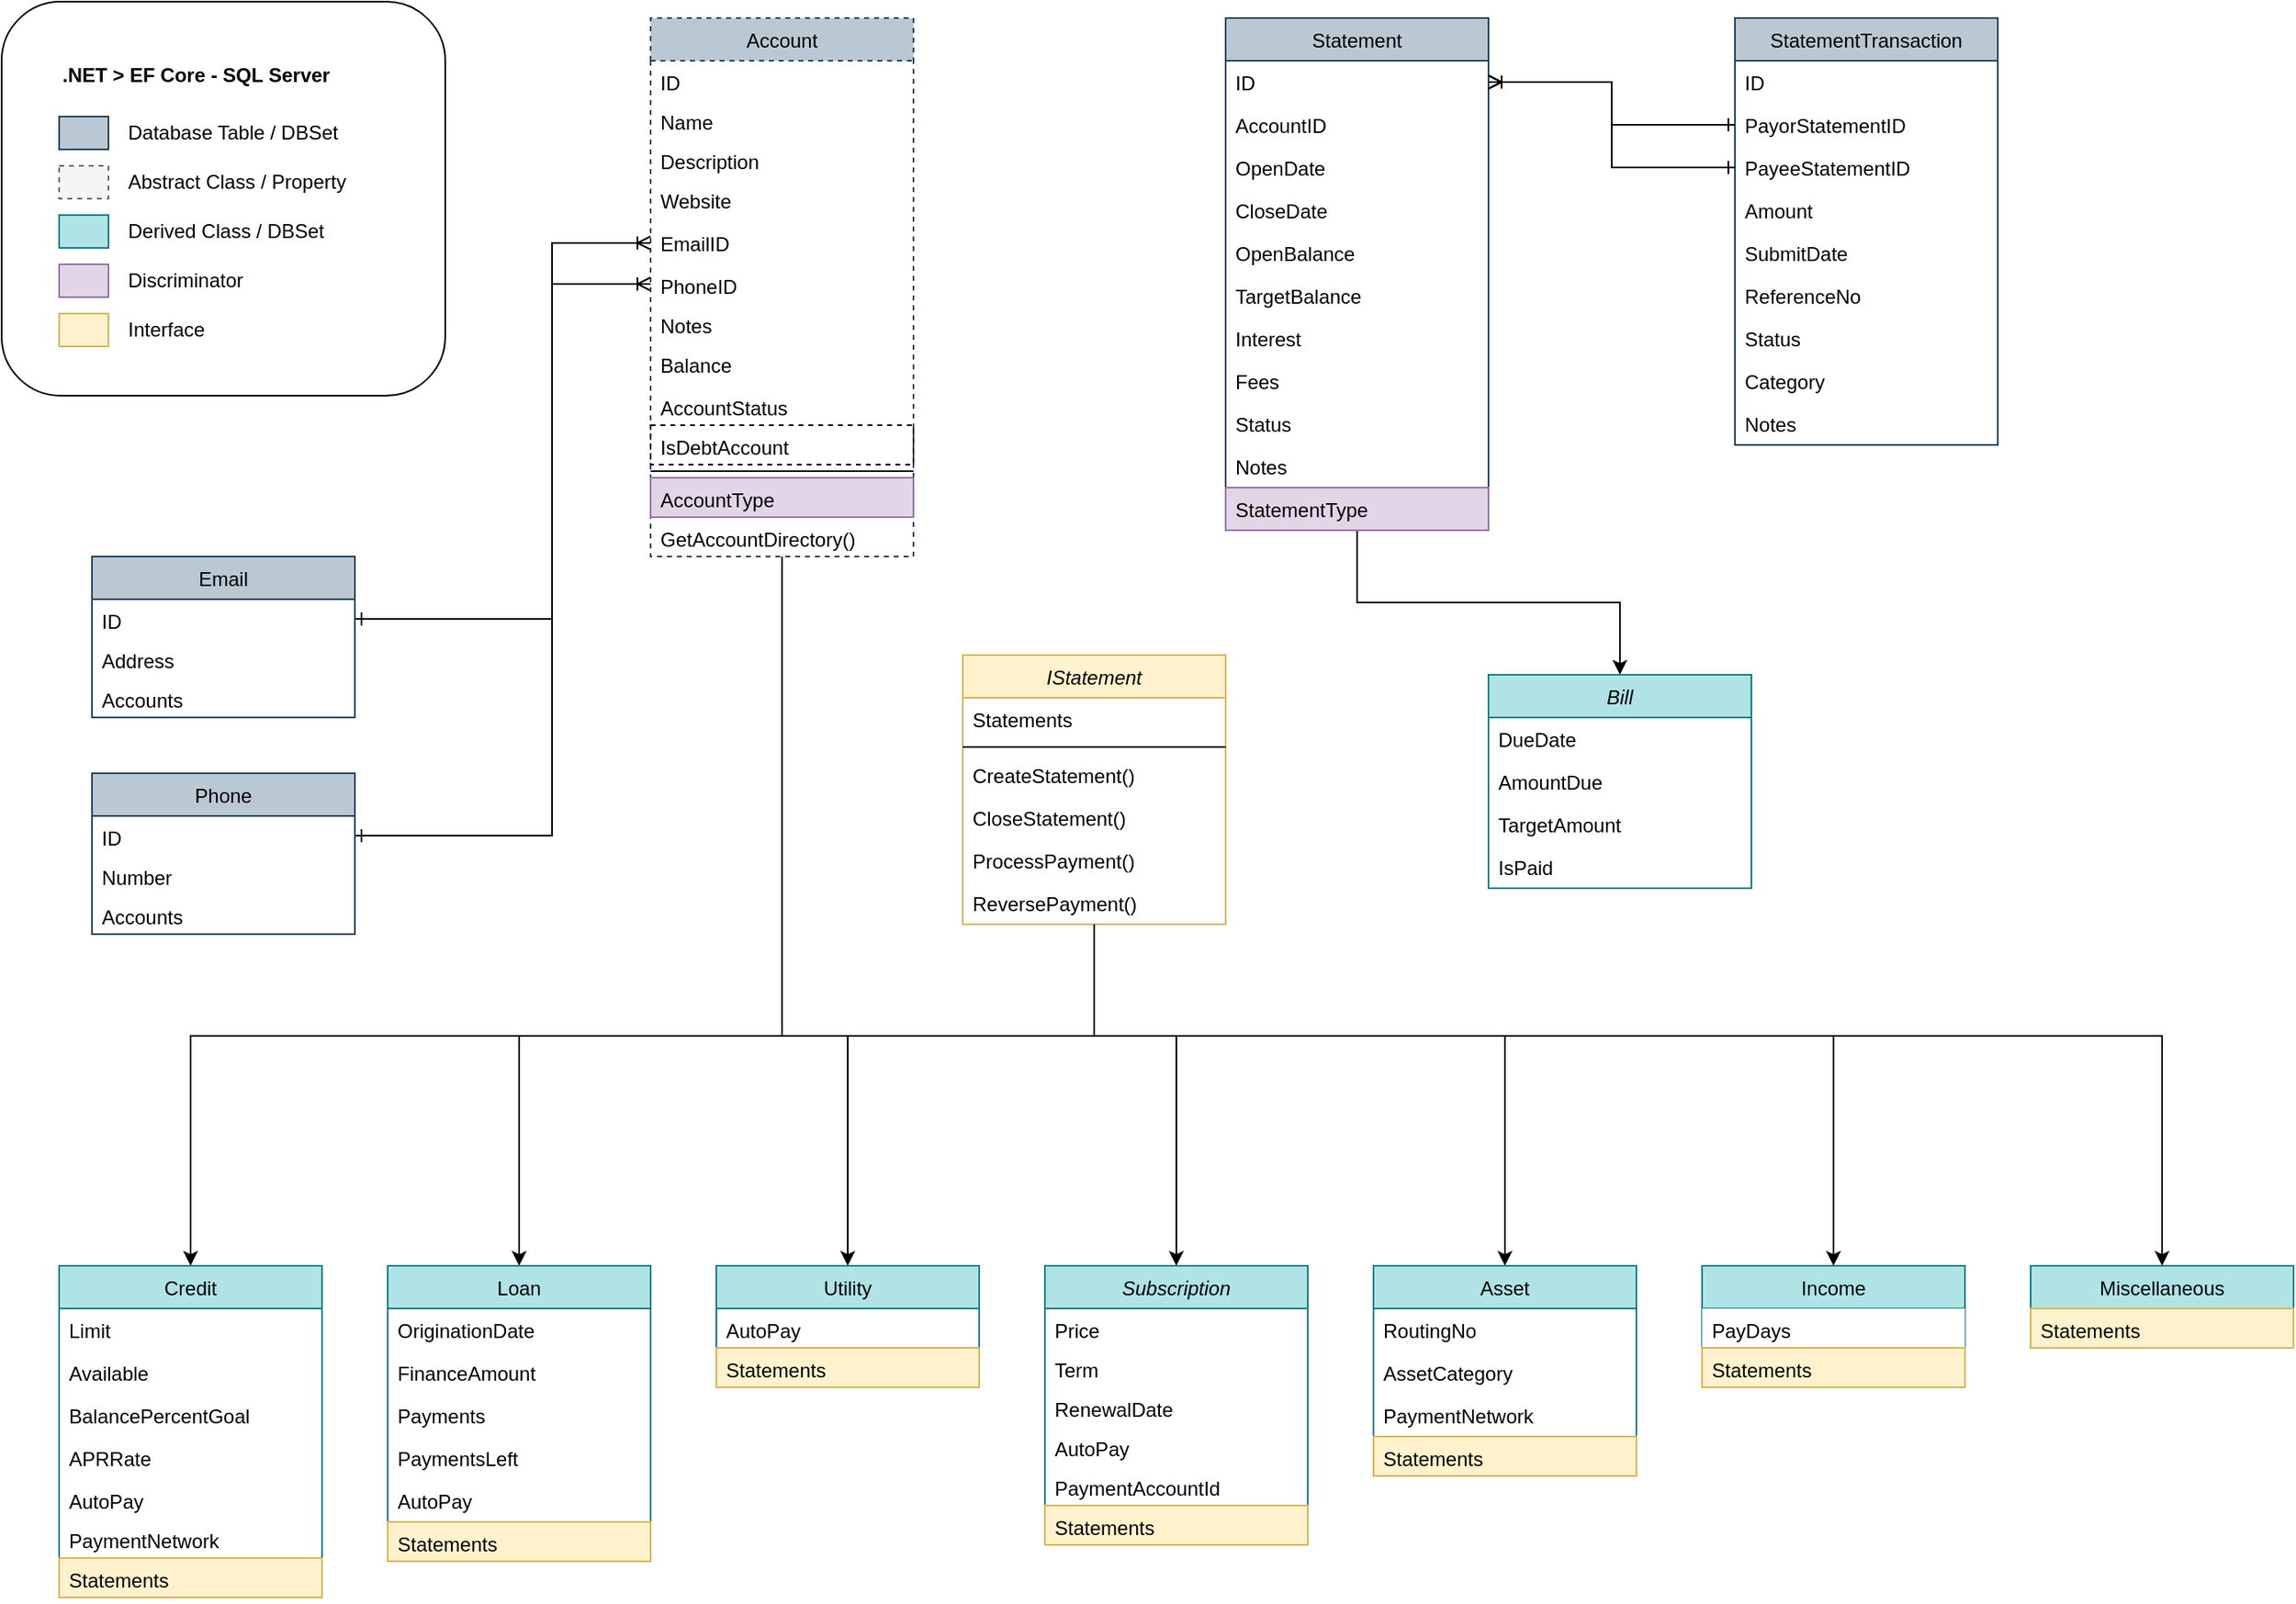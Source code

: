 <mxfile version="24.7.8">
  <diagram id="C5RBs43oDa-KdzZeNtuy" name="Page-1">
    <mxGraphModel dx="3134" dy="3036" grid="1" gridSize="10" guides="1" tooltips="1" connect="1" arrows="1" fold="1" page="1" pageScale="1" pageWidth="1700" pageHeight="1100" math="0" shadow="0">
      <root>
        <mxCell id="WIyWlLk6GJQsqaUBKTNV-0" />
        <mxCell id="WIyWlLk6GJQsqaUBKTNV-1" parent="WIyWlLk6GJQsqaUBKTNV-0" />
        <mxCell id="zkfFHV4jXpPFQw0GAbJ--0" value="Subscription" style="swimlane;fontStyle=2;align=center;verticalAlign=top;childLayout=stackLayout;horizontal=1;startSize=26;horizontalStack=0;resizeParent=1;resizeLast=0;collapsible=1;marginBottom=0;rounded=0;shadow=0;strokeWidth=1;fillColor=#b0e3e6;strokeColor=#0e8088;swimlaneFillColor=default;" parent="WIyWlLk6GJQsqaUBKTNV-1" vertex="1">
          <mxGeometry x="-960" y="-1360" width="160" height="170" as="geometry">
            <mxRectangle x="230" y="140" width="160" height="26" as="alternateBounds" />
          </mxGeometry>
        </mxCell>
        <mxCell id="_o4-oaHqPEH7FaCkr4m0-17" value="Price" style="text;align=left;verticalAlign=top;spacingLeft=4;spacingRight=4;overflow=hidden;rotatable=0;points=[[0,0.5],[1,0.5]];portConstraint=eastwest;rounded=0;shadow=0;html=0;" parent="zkfFHV4jXpPFQw0GAbJ--0" vertex="1">
          <mxGeometry y="26" width="160" height="24" as="geometry" />
        </mxCell>
        <mxCell id="x95yrB3Szmj78A5uCK90-4" value="Term" style="text;align=left;verticalAlign=top;spacingLeft=4;spacingRight=4;overflow=hidden;rotatable=0;points=[[0,0.5],[1,0.5]];portConstraint=eastwest;rounded=0;shadow=0;html=0;" parent="zkfFHV4jXpPFQw0GAbJ--0" vertex="1">
          <mxGeometry y="50" width="160" height="24" as="geometry" />
        </mxCell>
        <mxCell id="x95yrB3Szmj78A5uCK90-5" value="RenewalDate" style="text;align=left;verticalAlign=top;spacingLeft=4;spacingRight=4;overflow=hidden;rotatable=0;points=[[0,0.5],[1,0.5]];portConstraint=eastwest;rounded=0;shadow=0;html=0;" parent="zkfFHV4jXpPFQw0GAbJ--0" vertex="1">
          <mxGeometry y="74" width="160" height="24" as="geometry" />
        </mxCell>
        <mxCell id="wBWNlIpmF4HZ8Tad20qx-3" value="AutoPay" style="text;align=left;verticalAlign=top;spacingLeft=4;spacingRight=4;overflow=hidden;rotatable=0;points=[[0,0.5],[1,0.5]];portConstraint=eastwest;rounded=0;shadow=0;html=0;" vertex="1" parent="zkfFHV4jXpPFQw0GAbJ--0">
          <mxGeometry y="98" width="160" height="24" as="geometry" />
        </mxCell>
        <mxCell id="_o4-oaHqPEH7FaCkr4m0-56" value="PaymentAccountId" style="text;align=left;verticalAlign=top;spacingLeft=4;spacingRight=4;overflow=hidden;rotatable=0;points=[[0,0.5],[1,0.5]];portConstraint=eastwest;rounded=0;shadow=0;html=0;" parent="zkfFHV4jXpPFQw0GAbJ--0" vertex="1">
          <mxGeometry y="122" width="160" height="24" as="geometry" />
        </mxCell>
        <mxCell id="ar2JnIKMzX02_-HFeaoh-6" value="Statements" style="text;align=left;verticalAlign=top;spacingLeft=4;spacingRight=4;overflow=hidden;rotatable=0;points=[[0,0.5],[1,0.5]];portConstraint=eastwest;rounded=0;shadow=0;html=0;fillColor=#fff2cc;strokeColor=#d6b656;" parent="zkfFHV4jXpPFQw0GAbJ--0" vertex="1">
          <mxGeometry y="146" width="160" height="24" as="geometry" />
        </mxCell>
        <mxCell id="zkfFHV4jXpPFQw0GAbJ--6" value="Credit" style="swimlane;fontStyle=0;align=center;verticalAlign=top;childLayout=stackLayout;horizontal=1;startSize=26;horizontalStack=0;resizeParent=1;resizeLast=0;collapsible=1;marginBottom=0;rounded=0;shadow=0;strokeWidth=1;swimlaneFillColor=default;fillColor=#b0e3e6;strokeColor=#0e8088;" parent="WIyWlLk6GJQsqaUBKTNV-1" vertex="1">
          <mxGeometry x="-1560" y="-1360" width="160" height="202" as="geometry">
            <mxRectangle x="130" y="380" width="160" height="26" as="alternateBounds" />
          </mxGeometry>
        </mxCell>
        <mxCell id="zkfFHV4jXpPFQw0GAbJ--7" value="Limit" style="text;align=left;verticalAlign=top;spacingLeft=4;spacingRight=4;overflow=hidden;rotatable=0;points=[[0,0.5],[1,0.5]];portConstraint=eastwest;" parent="zkfFHV4jXpPFQw0GAbJ--6" vertex="1">
          <mxGeometry y="26" width="160" height="26" as="geometry" />
        </mxCell>
        <mxCell id="_o4-oaHqPEH7FaCkr4m0-52" value="Available" style="text;align=left;verticalAlign=top;spacingLeft=4;spacingRight=4;overflow=hidden;rotatable=0;points=[[0,0.5],[1,0.5]];portConstraint=eastwest;rounded=0;shadow=0;html=0;fillColor=none;strokeColor=none;" parent="zkfFHV4jXpPFQw0GAbJ--6" vertex="1">
          <mxGeometry y="52" width="160" height="26" as="geometry" />
        </mxCell>
        <mxCell id="zkfFHV4jXpPFQw0GAbJ--10" value="BalancePercentGoal&#xa;" style="text;align=left;verticalAlign=top;spacingLeft=4;spacingRight=4;overflow=hidden;rotatable=0;points=[[0,0.5],[1,0.5]];portConstraint=eastwest;fontStyle=0" parent="zkfFHV4jXpPFQw0GAbJ--6" vertex="1">
          <mxGeometry y="78" width="160" height="26" as="geometry" />
        </mxCell>
        <mxCell id="zkfFHV4jXpPFQw0GAbJ--8" value="APRRate" style="text;align=left;verticalAlign=top;spacingLeft=4;spacingRight=4;overflow=hidden;rotatable=0;points=[[0,0.5],[1,0.5]];portConstraint=eastwest;rounded=0;shadow=0;html=0;" parent="zkfFHV4jXpPFQw0GAbJ--6" vertex="1">
          <mxGeometry y="104" width="160" height="26" as="geometry" />
        </mxCell>
        <mxCell id="wBWNlIpmF4HZ8Tad20qx-0" value="AutoPay" style="text;align=left;verticalAlign=top;spacingLeft=4;spacingRight=4;overflow=hidden;rotatable=0;points=[[0,0.5],[1,0.5]];portConstraint=eastwest;rounded=0;shadow=0;html=0;" vertex="1" parent="zkfFHV4jXpPFQw0GAbJ--6">
          <mxGeometry y="130" width="160" height="24" as="geometry" />
        </mxCell>
        <mxCell id="cqpSr_XRYGCI9HJxbMWL-13" value="PaymentNetwork" style="text;align=left;verticalAlign=top;spacingLeft=4;spacingRight=4;overflow=hidden;rotatable=0;points=[[0,0.5],[1,0.5]];portConstraint=eastwest;rounded=0;shadow=0;html=0;" parent="zkfFHV4jXpPFQw0GAbJ--6" vertex="1">
          <mxGeometry y="154" width="160" height="24" as="geometry" />
        </mxCell>
        <mxCell id="ar2JnIKMzX02_-HFeaoh-0" value="Statements" style="text;align=left;verticalAlign=top;spacingLeft=4;spacingRight=4;overflow=hidden;rotatable=0;points=[[0,0.5],[1,0.5]];portConstraint=eastwest;rounded=0;shadow=0;html=0;fillColor=#fff2cc;strokeColor=#d6b656;" parent="zkfFHV4jXpPFQw0GAbJ--6" vertex="1">
          <mxGeometry y="178" width="160" height="24" as="geometry" />
        </mxCell>
        <mxCell id="x95yrB3Szmj78A5uCK90-19" style="edgeStyle=orthogonalEdgeStyle;rounded=0;orthogonalLoop=1;jettySize=auto;html=1;" parent="WIyWlLk6GJQsqaUBKTNV-1" source="zkfFHV4jXpPFQw0GAbJ--17" target="x95yrB3Szmj78A5uCK90-6" edge="1">
          <mxGeometry relative="1" as="geometry" />
        </mxCell>
        <mxCell id="zkfFHV4jXpPFQw0GAbJ--17" value="Statement" style="swimlane;fontStyle=0;align=center;verticalAlign=top;childLayout=stackLayout;horizontal=1;startSize=26;horizontalStack=0;resizeParent=1;resizeLast=0;collapsible=1;marginBottom=0;rounded=0;shadow=0;strokeWidth=1;swimlaneFillColor=default;fillColor=#bac8d3;strokeColor=#23445d;" parent="WIyWlLk6GJQsqaUBKTNV-1" vertex="1">
          <mxGeometry x="-850" y="-2120" width="160" height="312" as="geometry">
            <mxRectangle x="550" y="140" width="160" height="26" as="alternateBounds" />
          </mxGeometry>
        </mxCell>
        <mxCell id="zkfFHV4jXpPFQw0GAbJ--18" value="ID" style="text;align=left;verticalAlign=top;spacingLeft=4;spacingRight=4;overflow=hidden;rotatable=0;points=[[0,0.5],[1,0.5]];portConstraint=eastwest;" parent="zkfFHV4jXpPFQw0GAbJ--17" vertex="1">
          <mxGeometry y="26" width="160" height="26" as="geometry" />
        </mxCell>
        <mxCell id="zkfFHV4jXpPFQw0GAbJ--19" value="AccountID" style="text;align=left;verticalAlign=top;spacingLeft=4;spacingRight=4;overflow=hidden;rotatable=0;points=[[0,0.5],[1,0.5]];portConstraint=eastwest;rounded=0;shadow=0;html=0;" parent="zkfFHV4jXpPFQw0GAbJ--17" vertex="1">
          <mxGeometry y="52" width="160" height="26" as="geometry" />
        </mxCell>
        <mxCell id="zkfFHV4jXpPFQw0GAbJ--20" value="OpenDate" style="text;align=left;verticalAlign=top;spacingLeft=4;spacingRight=4;overflow=hidden;rotatable=0;points=[[0,0.5],[1,0.5]];portConstraint=eastwest;rounded=0;shadow=0;html=0;" parent="zkfFHV4jXpPFQw0GAbJ--17" vertex="1">
          <mxGeometry y="78" width="160" height="26" as="geometry" />
        </mxCell>
        <mxCell id="zkfFHV4jXpPFQw0GAbJ--21" value="CloseDate" style="text;align=left;verticalAlign=top;spacingLeft=4;spacingRight=4;overflow=hidden;rotatable=0;points=[[0,0.5],[1,0.5]];portConstraint=eastwest;rounded=0;shadow=0;html=0;" parent="zkfFHV4jXpPFQw0GAbJ--17" vertex="1">
          <mxGeometry y="104" width="160" height="26" as="geometry" />
        </mxCell>
        <mxCell id="cqpSr_XRYGCI9HJxbMWL-11" value="OpenBalance" style="text;align=left;verticalAlign=top;spacingLeft=4;spacingRight=4;overflow=hidden;rotatable=0;points=[[0,0.5],[1,0.5]];portConstraint=eastwest;rounded=0;shadow=0;html=0;" parent="zkfFHV4jXpPFQw0GAbJ--17" vertex="1">
          <mxGeometry y="130" width="160" height="26" as="geometry" />
        </mxCell>
        <mxCell id="cqpSr_XRYGCI9HJxbMWL-12" value="TargetBalance" style="text;align=left;verticalAlign=top;spacingLeft=4;spacingRight=4;overflow=hidden;rotatable=0;points=[[0,0.5],[1,0.5]];portConstraint=eastwest;rounded=0;shadow=0;html=0;" parent="zkfFHV4jXpPFQw0GAbJ--17" vertex="1">
          <mxGeometry y="156" width="160" height="26" as="geometry" />
        </mxCell>
        <mxCell id="zkfFHV4jXpPFQw0GAbJ--22" value="Interest" style="text;align=left;verticalAlign=top;spacingLeft=4;spacingRight=4;overflow=hidden;rotatable=0;points=[[0,0.5],[1,0.5]];portConstraint=eastwest;rounded=0;shadow=0;html=0;" parent="zkfFHV4jXpPFQw0GAbJ--17" vertex="1">
          <mxGeometry y="182" width="160" height="26" as="geometry" />
        </mxCell>
        <mxCell id="_o4-oaHqPEH7FaCkr4m0-7" value="Fees" style="text;align=left;verticalAlign=top;spacingLeft=4;spacingRight=4;overflow=hidden;rotatable=0;points=[[0,0.5],[1,0.5]];portConstraint=eastwest;rounded=0;shadow=0;html=0;" parent="zkfFHV4jXpPFQw0GAbJ--17" vertex="1">
          <mxGeometry y="208" width="160" height="26" as="geometry" />
        </mxCell>
        <mxCell id="_o4-oaHqPEH7FaCkr4m0-58" value="Status" style="text;align=left;verticalAlign=top;spacingLeft=4;spacingRight=4;overflow=hidden;rotatable=0;points=[[0,0.5],[1,0.5]];portConstraint=eastwest;rounded=0;shadow=0;html=0;" parent="zkfFHV4jXpPFQw0GAbJ--17" vertex="1">
          <mxGeometry y="234" width="160" height="26" as="geometry" />
        </mxCell>
        <mxCell id="_o4-oaHqPEH7FaCkr4m0-61" value="Notes" style="text;align=left;verticalAlign=top;spacingLeft=4;spacingRight=4;overflow=hidden;rotatable=0;points=[[0,0.5],[1,0.5]];portConstraint=eastwest;rounded=0;shadow=0;html=0;" parent="zkfFHV4jXpPFQw0GAbJ--17" vertex="1">
          <mxGeometry y="260" width="160" height="26" as="geometry" />
        </mxCell>
        <mxCell id="x95yrB3Szmj78A5uCK90-20" value="StatementType" style="text;align=left;verticalAlign=top;spacingLeft=4;spacingRight=4;overflow=hidden;rotatable=0;points=[[0,0.5],[1,0.5]];portConstraint=eastwest;rounded=0;shadow=0;html=0;fillColor=#e1d5e7;strokeColor=#9673a6;" parent="zkfFHV4jXpPFQw0GAbJ--17" vertex="1">
          <mxGeometry y="286" width="160" height="26" as="geometry" />
        </mxCell>
        <mxCell id="cXBCJjJMW10G5VkaFOLy-0" value="StatementTransaction" style="swimlane;fontStyle=0;align=center;verticalAlign=top;childLayout=stackLayout;horizontal=1;startSize=26;horizontalStack=0;resizeParent=1;resizeLast=0;collapsible=1;marginBottom=0;rounded=0;shadow=0;strokeWidth=1;fillColor=#bac8d3;strokeColor=#23445d;swimlaneFillColor=default;" parent="WIyWlLk6GJQsqaUBKTNV-1" vertex="1">
          <mxGeometry x="-540" y="-2120" width="160" height="260" as="geometry">
            <mxRectangle x="340" y="380" width="170" height="26" as="alternateBounds" />
          </mxGeometry>
        </mxCell>
        <mxCell id="cXBCJjJMW10G5VkaFOLy-1" value="ID" style="text;align=left;verticalAlign=top;spacingLeft=4;spacingRight=4;overflow=hidden;rotatable=0;points=[[0,0.5],[1,0.5]];portConstraint=eastwest;fontFamily=Helvetica;fontSize=12;fontColor=default;" parent="cXBCJjJMW10G5VkaFOLy-0" vertex="1">
          <mxGeometry y="26" width="160" height="26" as="geometry" />
        </mxCell>
        <mxCell id="_o4-oaHqPEH7FaCkr4m0-65" value="PayorStatementID" style="text;align=left;verticalAlign=top;spacingLeft=4;spacingRight=4;overflow=hidden;rotatable=0;points=[[0,0.5],[1,0.5]];portConstraint=eastwest;" parent="cXBCJjJMW10G5VkaFOLy-0" vertex="1">
          <mxGeometry y="52" width="160" height="26" as="geometry" />
        </mxCell>
        <mxCell id="_o4-oaHqPEH7FaCkr4m0-67" value="PayeeStatementID" style="text;align=left;verticalAlign=top;spacingLeft=4;spacingRight=4;overflow=hidden;rotatable=0;points=[[0,0.5],[1,0.5]];portConstraint=eastwest;" parent="cXBCJjJMW10G5VkaFOLy-0" vertex="1">
          <mxGeometry y="78" width="160" height="26" as="geometry" />
        </mxCell>
        <mxCell id="_o4-oaHqPEH7FaCkr4m0-63" value="Amount" style="text;align=left;verticalAlign=top;spacingLeft=4;spacingRight=4;overflow=hidden;rotatable=0;points=[[0,0.5],[1,0.5]];portConstraint=eastwest;" parent="cXBCJjJMW10G5VkaFOLy-0" vertex="1">
          <mxGeometry y="104" width="160" height="26" as="geometry" />
        </mxCell>
        <mxCell id="_o4-oaHqPEH7FaCkr4m0-64" value="SubmitDate" style="text;align=left;verticalAlign=top;spacingLeft=4;spacingRight=4;overflow=hidden;rotatable=0;points=[[0,0.5],[1,0.5]];portConstraint=eastwest;" parent="cXBCJjJMW10G5VkaFOLy-0" vertex="1">
          <mxGeometry y="130" width="160" height="26" as="geometry" />
        </mxCell>
        <mxCell id="cqpSr_XRYGCI9HJxbMWL-22" value="ReferenceNo" style="text;align=left;verticalAlign=top;spacingLeft=4;spacingRight=4;overflow=hidden;rotatable=0;points=[[0,0.5],[1,0.5]];portConstraint=eastwest;" parent="cXBCJjJMW10G5VkaFOLy-0" vertex="1">
          <mxGeometry y="156" width="160" height="26" as="geometry" />
        </mxCell>
        <mxCell id="_o4-oaHqPEH7FaCkr4m0-66" value="Status" style="text;align=left;verticalAlign=top;spacingLeft=4;spacingRight=4;overflow=hidden;rotatable=0;points=[[0,0.5],[1,0.5]];portConstraint=eastwest;" parent="cXBCJjJMW10G5VkaFOLy-0" vertex="1">
          <mxGeometry y="182" width="160" height="26" as="geometry" />
        </mxCell>
        <mxCell id="cqpSr_XRYGCI9HJxbMWL-23" value="Category" style="text;align=left;verticalAlign=top;spacingLeft=4;spacingRight=4;overflow=hidden;rotatable=0;points=[[0,0.5],[1,0.5]];portConstraint=eastwest;" parent="cXBCJjJMW10G5VkaFOLy-0" vertex="1">
          <mxGeometry y="208" width="160" height="26" as="geometry" />
        </mxCell>
        <mxCell id="cqpSr_XRYGCI9HJxbMWL-21" value="Notes" style="text;align=left;verticalAlign=top;spacingLeft=4;spacingRight=4;overflow=hidden;rotatable=0;points=[[0,0.5],[1,0.5]];portConstraint=eastwest;" parent="cXBCJjJMW10G5VkaFOLy-0" vertex="1">
          <mxGeometry y="234" width="160" height="26" as="geometry" />
        </mxCell>
        <mxCell id="R__9O8PO6tOjmRkodh_9-21" style="edgeStyle=orthogonalEdgeStyle;rounded=0;orthogonalLoop=1;jettySize=auto;html=1;exitX=0;exitY=0.5;exitDx=0;exitDy=0;entryX=1;entryY=0.5;entryDx=0;entryDy=0;startArrow=ERoneToMany;startFill=0;endArrow=ERone;endFill=0;" parent="WIyWlLk6GJQsqaUBKTNV-1" source="_o4-oaHqPEH7FaCkr4m0-34" target="R__9O8PO6tOjmRkodh_9-2" edge="1">
          <mxGeometry relative="1" as="geometry">
            <Array as="points">
              <mxPoint x="-1260" y="-1983" />
              <mxPoint x="-1260" y="-1754" />
            </Array>
          </mxGeometry>
        </mxCell>
        <mxCell id="R__9O8PO6tOjmRkodh_9-22" style="edgeStyle=orthogonalEdgeStyle;rounded=0;orthogonalLoop=1;jettySize=auto;html=1;entryX=1;entryY=0.5;entryDx=0;entryDy=0;startArrow=ERoneToMany;startFill=0;endArrow=ERone;endFill=0;exitX=0;exitY=0.5;exitDx=0;exitDy=0;" parent="WIyWlLk6GJQsqaUBKTNV-1" source="_o4-oaHqPEH7FaCkr4m0-35" target="R__9O8PO6tOjmRkodh_9-5" edge="1">
          <mxGeometry relative="1" as="geometry">
            <mxPoint x="-680" y="-2110" as="sourcePoint" />
            <Array as="points">
              <mxPoint x="-1260" y="-1958" />
              <mxPoint x="-1260" y="-1622" />
            </Array>
          </mxGeometry>
        </mxCell>
        <mxCell id="R__9O8PO6tOjmRkodh_9-40" style="edgeStyle=orthogonalEdgeStyle;rounded=0;orthogonalLoop=1;jettySize=auto;html=1;entryX=0.5;entryY=0;entryDx=0;entryDy=0;exitX=0.5;exitY=1;exitDx=0;exitDy=0;" parent="WIyWlLk6GJQsqaUBKTNV-1" source="_o4-oaHqPEH7FaCkr4m0-29" target="_o4-oaHqPEH7FaCkr4m0-44" edge="1">
          <mxGeometry relative="1" as="geometry">
            <mxPoint x="-800" y="-1780" as="sourcePoint" />
            <Array as="points">
              <mxPoint x="-1120" y="-1500" />
              <mxPoint x="-680" y="-1500" />
            </Array>
          </mxGeometry>
        </mxCell>
        <mxCell id="_o4-oaHqPEH7FaCkr4m0-29" value="Account" style="swimlane;fontStyle=0;align=center;verticalAlign=top;childLayout=stackLayout;horizontal=1;startSize=26;horizontalStack=0;resizeParent=1;resizeLast=0;collapsible=1;marginBottom=0;rounded=0;shadow=0;strokeWidth=1;dashed=1;swimlaneFillColor=default;fillColor=#bac8d3;strokeColor=#23445d;" parent="WIyWlLk6GJQsqaUBKTNV-1" vertex="1">
          <mxGeometry x="-1200" y="-2120" width="160" height="328" as="geometry">
            <mxRectangle x="-1200" y="-2120" width="160" height="26" as="alternateBounds" />
          </mxGeometry>
        </mxCell>
        <mxCell id="_o4-oaHqPEH7FaCkr4m0-30" value="ID" style="text;align=left;verticalAlign=top;spacingLeft=4;spacingRight=4;overflow=hidden;rotatable=0;points=[[0,0.5],[1,0.5]];portConstraint=eastwest;fillColor=none;" parent="_o4-oaHqPEH7FaCkr4m0-29" vertex="1">
          <mxGeometry y="26" width="160" height="24" as="geometry" />
        </mxCell>
        <mxCell id="_o4-oaHqPEH7FaCkr4m0-31" value="Name" style="text;align=left;verticalAlign=top;spacingLeft=4;spacingRight=4;overflow=hidden;rotatable=0;points=[[0,0.5],[1,0.5]];portConstraint=eastwest;fillColor=none;" parent="_o4-oaHqPEH7FaCkr4m0-29" vertex="1">
          <mxGeometry y="50" width="160" height="24" as="geometry" />
        </mxCell>
        <mxCell id="_o4-oaHqPEH7FaCkr4m0-57" value="Description" style="text;align=left;verticalAlign=top;spacingLeft=4;spacingRight=4;overflow=hidden;rotatable=0;points=[[0,0.5],[1,0.5]];portConstraint=eastwest;fillColor=none;" parent="_o4-oaHqPEH7FaCkr4m0-29" vertex="1">
          <mxGeometry y="74" width="160" height="24" as="geometry" />
        </mxCell>
        <mxCell id="_o4-oaHqPEH7FaCkr4m0-32" value="Website" style="text;align=left;verticalAlign=top;spacingLeft=4;spacingRight=4;overflow=hidden;rotatable=0;points=[[0,0.5],[1,0.5]];portConstraint=eastwest;rounded=0;shadow=0;html=0;fillColor=none;" parent="_o4-oaHqPEH7FaCkr4m0-29" vertex="1">
          <mxGeometry y="98" width="160" height="26" as="geometry" />
        </mxCell>
        <mxCell id="_o4-oaHqPEH7FaCkr4m0-34" value="EmailID" style="text;align=left;verticalAlign=top;spacingLeft=4;spacingRight=4;overflow=hidden;rotatable=0;points=[[0,0.5],[1,0.5]];portConstraint=eastwest;rounded=0;shadow=0;html=0;fillColor=none;" parent="_o4-oaHqPEH7FaCkr4m0-29" vertex="1">
          <mxGeometry y="124" width="160" height="26" as="geometry" />
        </mxCell>
        <mxCell id="_o4-oaHqPEH7FaCkr4m0-35" value="PhoneID" style="text;align=left;verticalAlign=top;spacingLeft=4;spacingRight=4;overflow=hidden;rotatable=0;points=[[0,0.5],[1,0.5]];portConstraint=eastwest;rounded=0;shadow=0;html=0;fillColor=none;" parent="_o4-oaHqPEH7FaCkr4m0-29" vertex="1">
          <mxGeometry y="150" width="160" height="24" as="geometry" />
        </mxCell>
        <mxCell id="_o4-oaHqPEH7FaCkr4m0-38" value="Notes" style="text;align=left;verticalAlign=top;spacingLeft=4;spacingRight=4;overflow=hidden;rotatable=0;points=[[0,0.5],[1,0.5]];portConstraint=eastwest;rounded=0;shadow=0;html=0;fillColor=none;" parent="_o4-oaHqPEH7FaCkr4m0-29" vertex="1">
          <mxGeometry y="174" width="160" height="24" as="geometry" />
        </mxCell>
        <mxCell id="_o4-oaHqPEH7FaCkr4m0-36" value="Balance" style="text;align=left;verticalAlign=top;spacingLeft=4;spacingRight=4;overflow=hidden;rotatable=0;points=[[0,0.5],[1,0.5]];portConstraint=eastwest;rounded=0;shadow=0;html=0;fillColor=none;" parent="_o4-oaHqPEH7FaCkr4m0-29" vertex="1">
          <mxGeometry y="198" width="160" height="26" as="geometry" />
        </mxCell>
        <mxCell id="R__9O8PO6tOjmRkodh_9-7" value="AccountStatus" style="text;align=left;verticalAlign=top;spacingLeft=4;spacingRight=4;overflow=hidden;rotatable=0;points=[[0,0.5],[1,0.5]];portConstraint=eastwest;rounded=0;shadow=0;html=0;fillColor=none;" parent="_o4-oaHqPEH7FaCkr4m0-29" vertex="1">
          <mxGeometry y="224" width="160" height="24" as="geometry" />
        </mxCell>
        <mxCell id="x95yrB3Szmj78A5uCK90-2" value="IsDebtAccount" style="text;align=left;verticalAlign=top;spacingLeft=4;spacingRight=4;overflow=hidden;rotatable=0;points=[[0,0.5],[1,0.5]];portConstraint=eastwest;rounded=0;shadow=0;html=0;fillColor=none;dashed=1;strokeColor=default;" parent="_o4-oaHqPEH7FaCkr4m0-29" vertex="1">
          <mxGeometry y="248" width="160" height="24" as="geometry" />
        </mxCell>
        <mxCell id="_o4-oaHqPEH7FaCkr4m0-40" value="" style="line;html=1;strokeWidth=1;align=left;verticalAlign=middle;spacingTop=-1;spacingLeft=3;spacingRight=3;rotatable=0;labelPosition=right;points=[];portConstraint=eastwest;" parent="_o4-oaHqPEH7FaCkr4m0-29" vertex="1">
          <mxGeometry y="272" width="160" height="8" as="geometry" />
        </mxCell>
        <mxCell id="_o4-oaHqPEH7FaCkr4m0-33" value="AccountType" style="text;align=left;verticalAlign=top;spacingLeft=4;spacingRight=4;overflow=hidden;rotatable=0;points=[[0,0.5],[1,0.5]];portConstraint=eastwest;rounded=0;shadow=0;html=0;fillColor=#e1d5e7;strokeColor=#9673a6;" parent="_o4-oaHqPEH7FaCkr4m0-29" vertex="1">
          <mxGeometry y="280" width="160" height="24" as="geometry" />
        </mxCell>
        <mxCell id="R__9O8PO6tOjmRkodh_9-41" value="GetAccountDirectory()" style="text;align=left;verticalAlign=top;spacingLeft=4;spacingRight=4;overflow=hidden;rotatable=0;points=[[0,0.5],[1,0.5]];portConstraint=eastwest;rounded=0;shadow=0;html=0;" parent="_o4-oaHqPEH7FaCkr4m0-29" vertex="1">
          <mxGeometry y="304" width="160" height="24" as="geometry" />
        </mxCell>
        <mxCell id="_o4-oaHqPEH7FaCkr4m0-44" value="Asset" style="swimlane;fontStyle=0;align=center;verticalAlign=top;childLayout=stackLayout;horizontal=1;startSize=26;horizontalStack=0;resizeParent=1;resizeLast=0;collapsible=1;marginBottom=0;rounded=0;shadow=0;strokeWidth=1;strokeColor=#0e8088;swimlaneLine=1;fillColor=#b0e3e6;swimlaneFillColor=default;" parent="WIyWlLk6GJQsqaUBKTNV-1" vertex="1">
          <mxGeometry x="-760" y="-1360" width="160" height="128" as="geometry">
            <mxRectangle x="340" y="380" width="170" height="26" as="alternateBounds" />
          </mxGeometry>
        </mxCell>
        <mxCell id="_o4-oaHqPEH7FaCkr4m0-45" value="RoutingNo" style="text;align=left;verticalAlign=top;spacingLeft=4;spacingRight=4;overflow=hidden;rotatable=0;points=[[0,0.5],[1,0.5]];portConstraint=eastwest;" parent="_o4-oaHqPEH7FaCkr4m0-44" vertex="1">
          <mxGeometry y="26" width="160" height="26" as="geometry" />
        </mxCell>
        <mxCell id="R__9O8PO6tOjmRkodh_9-33" value="AssetCategory" style="text;align=left;verticalAlign=top;spacingLeft=4;spacingRight=4;overflow=hidden;rotatable=0;points=[[0,0.5],[1,0.5]];portConstraint=eastwest;" parent="_o4-oaHqPEH7FaCkr4m0-44" vertex="1">
          <mxGeometry y="52" width="160" height="26" as="geometry" />
        </mxCell>
        <mxCell id="x95yrB3Szmj78A5uCK90-3" value="PaymentNetwork" style="text;align=left;verticalAlign=top;spacingLeft=4;spacingRight=4;overflow=hidden;rotatable=0;points=[[0,0.5],[1,0.5]];portConstraint=eastwest;" parent="_o4-oaHqPEH7FaCkr4m0-44" vertex="1">
          <mxGeometry y="78" width="160" height="26" as="geometry" />
        </mxCell>
        <mxCell id="ar2JnIKMzX02_-HFeaoh-5" value="Statements" style="text;align=left;verticalAlign=top;spacingLeft=4;spacingRight=4;overflow=hidden;rotatable=0;points=[[0,0.5],[1,0.5]];portConstraint=eastwest;rounded=0;shadow=0;html=0;fillColor=#fff2cc;strokeColor=#d6b656;" parent="_o4-oaHqPEH7FaCkr4m0-44" vertex="1">
          <mxGeometry y="104" width="160" height="24" as="geometry" />
        </mxCell>
        <mxCell id="_o4-oaHqPEH7FaCkr4m0-53" value="Income" style="swimlane;fontStyle=0;align=center;verticalAlign=top;childLayout=stackLayout;horizontal=1;startSize=26;horizontalStack=0;resizeParent=1;resizeLast=0;collapsible=1;marginBottom=0;rounded=0;shadow=0;strokeWidth=1;swimlaneFillColor=default;fillColor=#b0e3e6;strokeColor=#0e8088;" parent="WIyWlLk6GJQsqaUBKTNV-1" vertex="1">
          <mxGeometry x="-560" y="-1360" width="160" height="74" as="geometry">
            <mxRectangle x="340" y="380" width="170" height="26" as="alternateBounds" />
          </mxGeometry>
        </mxCell>
        <mxCell id="cqpSr_XRYGCI9HJxbMWL-9" value="PayDays" style="text;align=left;verticalAlign=top;spacingLeft=4;spacingRight=4;overflow=hidden;rotatable=0;points=[[0,0.5],[1,0.5]];portConstraint=eastwest;fillColor=default;gradientColor=none;" parent="_o4-oaHqPEH7FaCkr4m0-53" vertex="1">
          <mxGeometry y="26" width="160" height="24" as="geometry" />
        </mxCell>
        <mxCell id="ar2JnIKMzX02_-HFeaoh-4" value="Statements" style="text;align=left;verticalAlign=top;spacingLeft=4;spacingRight=4;overflow=hidden;rotatable=0;points=[[0,0.5],[1,0.5]];portConstraint=eastwest;rounded=0;shadow=0;html=0;fillColor=#fff2cc;strokeColor=#d6b656;" parent="_o4-oaHqPEH7FaCkr4m0-53" vertex="1">
          <mxGeometry y="50" width="160" height="24" as="geometry" />
        </mxCell>
        <mxCell id="_o4-oaHqPEH7FaCkr4m0-59" value="Loan" style="swimlane;fontStyle=0;align=center;verticalAlign=top;childLayout=stackLayout;horizontal=1;startSize=26;horizontalStack=0;resizeParent=1;resizeLast=0;collapsible=1;marginBottom=0;rounded=0;shadow=0;strokeWidth=1;fillColor=#b0e3e6;strokeColor=#0e8088;swimlaneFillColor=default;" parent="WIyWlLk6GJQsqaUBKTNV-1" vertex="1">
          <mxGeometry x="-1360" y="-1360" width="160" height="180" as="geometry">
            <mxRectangle x="340" y="380" width="170" height="26" as="alternateBounds" />
          </mxGeometry>
        </mxCell>
        <mxCell id="R__9O8PO6tOjmRkodh_9-25" value="OriginationDate" style="text;align=left;verticalAlign=top;spacingLeft=4;spacingRight=4;overflow=hidden;rotatable=0;points=[[0,0.5],[1,0.5]];portConstraint=eastwest;rounded=0;shadow=0;html=0;fillColor=none;strokeColor=none;" parent="_o4-oaHqPEH7FaCkr4m0-59" vertex="1">
          <mxGeometry y="26" width="160" height="26" as="geometry" />
        </mxCell>
        <mxCell id="R__9O8PO6tOjmRkodh_9-27" value="FinanceAmount" style="text;align=left;verticalAlign=top;spacingLeft=4;spacingRight=4;overflow=hidden;rotatable=0;points=[[0,0.5],[1,0.5]];portConstraint=eastwest;rounded=0;shadow=0;html=0;fillColor=none;strokeColor=none;" parent="_o4-oaHqPEH7FaCkr4m0-59" vertex="1">
          <mxGeometry y="52" width="160" height="26" as="geometry" />
        </mxCell>
        <mxCell id="R__9O8PO6tOjmRkodh_9-28" value="Payments" style="text;align=left;verticalAlign=top;spacingLeft=4;spacingRight=4;overflow=hidden;rotatable=0;points=[[0,0.5],[1,0.5]];portConstraint=eastwest;rounded=0;shadow=0;html=0;fillColor=none;strokeColor=none;" parent="_o4-oaHqPEH7FaCkr4m0-59" vertex="1">
          <mxGeometry y="78" width="160" height="26" as="geometry" />
        </mxCell>
        <mxCell id="R__9O8PO6tOjmRkodh_9-29" value="PaymentsLeft" style="text;align=left;verticalAlign=top;spacingLeft=4;spacingRight=4;overflow=hidden;rotatable=0;points=[[0,0.5],[1,0.5]];portConstraint=eastwest;rounded=0;shadow=0;html=0;fillColor=none;strokeColor=none;" parent="_o4-oaHqPEH7FaCkr4m0-59" vertex="1">
          <mxGeometry y="104" width="160" height="26" as="geometry" />
        </mxCell>
        <mxCell id="wBWNlIpmF4HZ8Tad20qx-1" value="AutoPay" style="text;align=left;verticalAlign=top;spacingLeft=4;spacingRight=4;overflow=hidden;rotatable=0;points=[[0,0.5],[1,0.5]];portConstraint=eastwest;rounded=0;shadow=0;html=0;" vertex="1" parent="_o4-oaHqPEH7FaCkr4m0-59">
          <mxGeometry y="130" width="160" height="26" as="geometry" />
        </mxCell>
        <mxCell id="ar2JnIKMzX02_-HFeaoh-8" value="Statements" style="text;align=left;verticalAlign=top;spacingLeft=4;spacingRight=4;overflow=hidden;rotatable=0;points=[[0,0.5],[1,0.5]];portConstraint=eastwest;rounded=0;shadow=0;html=0;fillColor=#fff2cc;strokeColor=#d6b656;" parent="_o4-oaHqPEH7FaCkr4m0-59" vertex="1">
          <mxGeometry y="156" width="160" height="24" as="geometry" />
        </mxCell>
        <mxCell id="cqpSr_XRYGCI9HJxbMWL-16" style="edgeStyle=orthogonalEdgeStyle;rounded=0;orthogonalLoop=1;jettySize=auto;html=1;startArrow=ERoneToMany;startFill=0;endArrow=ERone;endFill=0;entryX=0;entryY=0.5;entryDx=0;entryDy=0;exitX=1;exitY=0.5;exitDx=0;exitDy=0;" parent="WIyWlLk6GJQsqaUBKTNV-1" source="zkfFHV4jXpPFQw0GAbJ--18" target="_o4-oaHqPEH7FaCkr4m0-65" edge="1">
          <mxGeometry relative="1" as="geometry">
            <mxPoint x="-850" y="-1530" as="targetPoint" />
          </mxGeometry>
        </mxCell>
        <mxCell id="R__9O8PO6tOjmRkodh_9-0" value="Email" style="swimlane;fontStyle=0;align=center;verticalAlign=top;childLayout=stackLayout;horizontal=1;startSize=26;horizontalStack=0;resizeParent=1;resizeLast=0;collapsible=1;marginBottom=0;rounded=0;shadow=0;strokeWidth=1;fillColor=#bac8d3;strokeColor=#23445d;swimlaneFillColor=default;" parent="WIyWlLk6GJQsqaUBKTNV-1" vertex="1">
          <mxGeometry x="-1540" y="-1792" width="160" height="98" as="geometry">
            <mxRectangle x="340" y="380" width="170" height="26" as="alternateBounds" />
          </mxGeometry>
        </mxCell>
        <mxCell id="R__9O8PO6tOjmRkodh_9-2" value="ID" style="text;align=left;verticalAlign=top;spacingLeft=4;spacingRight=4;overflow=hidden;rotatable=0;points=[[0,0.5],[1,0.5]];portConstraint=eastwest;fillColor=none;" parent="R__9O8PO6tOjmRkodh_9-0" vertex="1">
          <mxGeometry y="26" width="160" height="24" as="geometry" />
        </mxCell>
        <mxCell id="R__9O8PO6tOjmRkodh_9-3" value="Address" style="text;align=left;verticalAlign=top;spacingLeft=4;spacingRight=4;overflow=hidden;rotatable=0;points=[[0,0.5],[1,0.5]];portConstraint=eastwest;fillColor=none;" parent="R__9O8PO6tOjmRkodh_9-0" vertex="1">
          <mxGeometry y="50" width="160" height="24" as="geometry" />
        </mxCell>
        <mxCell id="x95yrB3Szmj78A5uCK90-0" value="Accounts" style="text;align=left;verticalAlign=top;spacingLeft=4;spacingRight=4;overflow=hidden;rotatable=0;points=[[0,0.5],[1,0.5]];portConstraint=eastwest;fillColor=none;" parent="R__9O8PO6tOjmRkodh_9-0" vertex="1">
          <mxGeometry y="74" width="160" height="24" as="geometry" />
        </mxCell>
        <mxCell id="R__9O8PO6tOjmRkodh_9-4" value="Phone" style="swimlane;fontStyle=0;align=center;verticalAlign=top;childLayout=stackLayout;horizontal=1;startSize=26;horizontalStack=0;resizeParent=1;resizeLast=0;collapsible=1;marginBottom=0;rounded=0;shadow=0;strokeWidth=1;fillColor=#bac8d3;strokeColor=#23445d;swimlaneFillColor=default;" parent="WIyWlLk6GJQsqaUBKTNV-1" vertex="1">
          <mxGeometry x="-1540" y="-1660" width="160" height="98" as="geometry">
            <mxRectangle x="340" y="380" width="170" height="26" as="alternateBounds" />
          </mxGeometry>
        </mxCell>
        <mxCell id="R__9O8PO6tOjmRkodh_9-5" value="ID" style="text;align=left;verticalAlign=top;spacingLeft=4;spacingRight=4;overflow=hidden;rotatable=0;points=[[0,0.5],[1,0.5]];portConstraint=eastwest;fillColor=none;" parent="R__9O8PO6tOjmRkodh_9-4" vertex="1">
          <mxGeometry y="26" width="160" height="24" as="geometry" />
        </mxCell>
        <mxCell id="R__9O8PO6tOjmRkodh_9-6" value="Number" style="text;align=left;verticalAlign=top;spacingLeft=4;spacingRight=4;overflow=hidden;rotatable=0;points=[[0,0.5],[1,0.5]];portConstraint=eastwest;fillColor=none;" parent="R__9O8PO6tOjmRkodh_9-4" vertex="1">
          <mxGeometry y="50" width="160" height="24" as="geometry" />
        </mxCell>
        <mxCell id="R__9O8PO6tOjmRkodh_9-43" style="edgeStyle=orthogonalEdgeStyle;rounded=0;orthogonalLoop=1;jettySize=auto;html=1;exitX=0;exitY=0.5;exitDx=0;exitDy=0;entryX=0;entryY=0.5;entryDx=0;entryDy=0;" parent="R__9O8PO6tOjmRkodh_9-4" source="R__9O8PO6tOjmRkodh_9-5" target="R__9O8PO6tOjmRkodh_9-5" edge="1">
          <mxGeometry relative="1" as="geometry" />
        </mxCell>
        <mxCell id="x95yrB3Szmj78A5uCK90-1" value="Accounts" style="text;align=left;verticalAlign=top;spacingLeft=4;spacingRight=4;overflow=hidden;rotatable=0;points=[[0,0.5],[1,0.5]];portConstraint=eastwest;fillColor=none;" parent="R__9O8PO6tOjmRkodh_9-4" vertex="1">
          <mxGeometry y="74" width="160" height="24" as="geometry" />
        </mxCell>
        <mxCell id="R__9O8PO6tOjmRkodh_9-11" value="&lt;div&gt;&lt;br&gt;&lt;/div&gt;" style="rounded=1;whiteSpace=wrap;html=1;" parent="WIyWlLk6GJQsqaUBKTNV-1" vertex="1">
          <mxGeometry x="-1595" y="-2130" width="270" height="240" as="geometry" />
        </mxCell>
        <mxCell id="R__9O8PO6tOjmRkodh_9-36" style="edgeStyle=orthogonalEdgeStyle;rounded=0;orthogonalLoop=1;jettySize=auto;html=1;entryX=0.5;entryY=0;entryDx=0;entryDy=0;exitX=0.5;exitY=1;exitDx=0;exitDy=0;" parent="WIyWlLk6GJQsqaUBKTNV-1" source="_o4-oaHqPEH7FaCkr4m0-29" target="zkfFHV4jXpPFQw0GAbJ--6" edge="1">
          <mxGeometry relative="1" as="geometry">
            <mxPoint x="-1110" y="-1630" as="sourcePoint" />
            <Array as="points">
              <mxPoint x="-1120" y="-1500" />
              <mxPoint x="-1480" y="-1500" />
            </Array>
          </mxGeometry>
        </mxCell>
        <mxCell id="R__9O8PO6tOjmRkodh_9-37" style="edgeStyle=orthogonalEdgeStyle;rounded=0;orthogonalLoop=1;jettySize=auto;html=1;exitX=0.5;exitY=1;exitDx=0;exitDy=0;" parent="WIyWlLk6GJQsqaUBKTNV-1" source="_o4-oaHqPEH7FaCkr4m0-29" target="_o4-oaHqPEH7FaCkr4m0-59" edge="1">
          <mxGeometry relative="1" as="geometry">
            <mxPoint x="-1120" y="-1548" as="sourcePoint" />
            <Array as="points">
              <mxPoint x="-1120" y="-1500" />
              <mxPoint x="-1280" y="-1500" />
            </Array>
          </mxGeometry>
        </mxCell>
        <mxCell id="R__9O8PO6tOjmRkodh_9-38" style="edgeStyle=orthogonalEdgeStyle;rounded=0;orthogonalLoop=1;jettySize=auto;html=1;exitX=0.5;exitY=1;exitDx=0;exitDy=0;" parent="WIyWlLk6GJQsqaUBKTNV-1" source="_o4-oaHqPEH7FaCkr4m0-29" target="efs0HQKITwVRshjDZPtq-0" edge="1">
          <mxGeometry relative="1" as="geometry">
            <mxPoint x="-1119" y="-1550" as="sourcePoint" />
            <Array as="points">
              <mxPoint x="-1120" y="-1500" />
              <mxPoint x="-1080" y="-1500" />
            </Array>
          </mxGeometry>
        </mxCell>
        <mxCell id="R__9O8PO6tOjmRkodh_9-39" style="edgeStyle=orthogonalEdgeStyle;rounded=0;orthogonalLoop=1;jettySize=auto;html=1;exitX=0.5;exitY=1;exitDx=0;exitDy=0;" parent="WIyWlLk6GJQsqaUBKTNV-1" source="_o4-oaHqPEH7FaCkr4m0-29" target="zkfFHV4jXpPFQw0GAbJ--0" edge="1">
          <mxGeometry relative="1" as="geometry">
            <mxPoint x="-1120" y="-1548" as="sourcePoint" />
            <Array as="points">
              <mxPoint x="-1120" y="-1500" />
              <mxPoint x="-880" y="-1500" />
            </Array>
          </mxGeometry>
        </mxCell>
        <mxCell id="R__9O8PO6tOjmRkodh_9-42" style="edgeStyle=orthogonalEdgeStyle;rounded=0;orthogonalLoop=1;jettySize=auto;html=1;entryX=0.5;entryY=0;entryDx=0;entryDy=0;exitX=0.5;exitY=1;exitDx=0;exitDy=0;" parent="WIyWlLk6GJQsqaUBKTNV-1" source="_o4-oaHqPEH7FaCkr4m0-29" target="_o4-oaHqPEH7FaCkr4m0-53" edge="1">
          <mxGeometry relative="1" as="geometry">
            <mxPoint x="-990" y="-1760" as="sourcePoint" />
            <mxPoint x="-420" y="-1354" as="targetPoint" />
            <Array as="points">
              <mxPoint x="-1120" y="-1500" />
              <mxPoint x="-480" y="-1500" />
            </Array>
          </mxGeometry>
        </mxCell>
        <mxCell id="x95yrB3Szmj78A5uCK90-6" value="Bill" style="swimlane;fontStyle=2;align=center;verticalAlign=top;childLayout=stackLayout;horizontal=1;startSize=26;horizontalStack=0;resizeParent=1;resizeLast=0;collapsible=1;marginBottom=0;rounded=0;shadow=0;strokeWidth=1;swimlaneFillColor=default;fillColor=#b0e3e6;strokeColor=#0e8088;fontFamily=Helvetica;fontSize=12;fontColor=default;" parent="WIyWlLk6GJQsqaUBKTNV-1" vertex="1">
          <mxGeometry x="-690" y="-1720" width="160" height="130" as="geometry">
            <mxRectangle x="550" y="140" width="160" height="26" as="alternateBounds" />
          </mxGeometry>
        </mxCell>
        <mxCell id="x95yrB3Szmj78A5uCK90-9" value="DueDate" style="text;align=left;verticalAlign=top;spacingLeft=4;spacingRight=4;overflow=hidden;rotatable=0;points=[[0,0.5],[1,0.5]];portConstraint=eastwest;rounded=0;shadow=0;html=0;fontFamily=Helvetica;fontSize=12;fontColor=default;fontStyle=0;" parent="x95yrB3Szmj78A5uCK90-6" vertex="1">
          <mxGeometry y="26" width="160" height="26" as="geometry" />
        </mxCell>
        <mxCell id="x95yrB3Szmj78A5uCK90-10" value="AmountDue" style="text;align=left;verticalAlign=top;spacingLeft=4;spacingRight=4;overflow=hidden;rotatable=0;points=[[0,0.5],[1,0.5]];portConstraint=eastwest;rounded=0;shadow=0;html=0;fontFamily=Helvetica;fontSize=12;fontColor=default;fontStyle=0;" parent="x95yrB3Szmj78A5uCK90-6" vertex="1">
          <mxGeometry y="52" width="160" height="26" as="geometry" />
        </mxCell>
        <mxCell id="x95yrB3Szmj78A5uCK90-11" value="TargetAmount" style="text;align=left;verticalAlign=top;spacingLeft=4;spacingRight=4;overflow=hidden;rotatable=0;points=[[0,0.5],[1,0.5]];portConstraint=eastwest;rounded=0;shadow=0;html=0;fontFamily=Helvetica;fontSize=12;fontColor=default;fontStyle=0;" parent="x95yrB3Szmj78A5uCK90-6" vertex="1">
          <mxGeometry y="78" width="160" height="26" as="geometry" />
        </mxCell>
        <mxCell id="x95yrB3Szmj78A5uCK90-15" value="IsPaid" style="text;align=left;verticalAlign=top;spacingLeft=4;spacingRight=4;overflow=hidden;rotatable=0;points=[[0,0.5],[1,0.5]];portConstraint=eastwest;rounded=0;shadow=0;html=0;fontFamily=Helvetica;fontSize=12;fontColor=default;fontStyle=0;" parent="x95yrB3Szmj78A5uCK90-6" vertex="1">
          <mxGeometry y="104" width="160" height="26" as="geometry" />
        </mxCell>
        <mxCell id="x95yrB3Szmj78A5uCK90-22" value="" style="rounded=0;whiteSpace=wrap;html=1;shadow=0;strokeColor=#0e8088;strokeWidth=1;align=center;verticalAlign=top;fontFamily=Helvetica;fontSize=12;fontColor=default;fontStyle=0;fillColor=#b0e3e6;swimlaneFillColor=default;" parent="WIyWlLk6GJQsqaUBKTNV-1" vertex="1">
          <mxGeometry x="-1560" y="-2000" width="30" height="20" as="geometry" />
        </mxCell>
        <mxCell id="x95yrB3Szmj78A5uCK90-23" value="" style="rounded=0;whiteSpace=wrap;html=1;shadow=0;strokeColor=#666666;strokeWidth=1;align=center;verticalAlign=top;fontFamily=Helvetica;fontSize=12;fontColor=#333333;fontStyle=0;fillColor=#f5f5f5;swimlaneFillColor=default;dashed=1;" parent="WIyWlLk6GJQsqaUBKTNV-1" vertex="1">
          <mxGeometry x="-1560" y="-2030" width="30" height="20" as="geometry" />
        </mxCell>
        <mxCell id="x95yrB3Szmj78A5uCK90-21" value="" style="rounded=0;whiteSpace=wrap;html=1;shadow=0;strokeColor=#23445d;strokeWidth=1;align=center;verticalAlign=top;fontFamily=Helvetica;fontSize=12;fontColor=default;fontStyle=0;fillColor=#bac8d3;" parent="WIyWlLk6GJQsqaUBKTNV-1" vertex="1">
          <mxGeometry x="-1560" y="-2060" width="30" height="20" as="geometry" />
        </mxCell>
        <mxCell id="x95yrB3Szmj78A5uCK90-50" value="Database Table / DBSet" style="text;html=1;align=left;verticalAlign=middle;whiteSpace=wrap;rounded=0;" parent="WIyWlLk6GJQsqaUBKTNV-1" vertex="1">
          <mxGeometry x="-1520" y="-2065" width="190" height="30" as="geometry" />
        </mxCell>
        <mxCell id="x95yrB3Szmj78A5uCK90-51" value="Derived Class / DBSet" style="text;html=1;align=left;verticalAlign=middle;whiteSpace=wrap;rounded=0;" parent="WIyWlLk6GJQsqaUBKTNV-1" vertex="1">
          <mxGeometry x="-1520" y="-2005" width="190" height="30" as="geometry" />
        </mxCell>
        <mxCell id="x95yrB3Szmj78A5uCK90-52" value="Abstract Class / Property" style="text;html=1;align=left;verticalAlign=middle;whiteSpace=wrap;rounded=0;" parent="WIyWlLk6GJQsqaUBKTNV-1" vertex="1">
          <mxGeometry x="-1520" y="-2035" width="190" height="30" as="geometry" />
        </mxCell>
        <mxCell id="x95yrB3Szmj78A5uCK90-54" value=".NET &amp;gt; EF Core - SQL Server" style="text;html=1;align=left;verticalAlign=middle;whiteSpace=wrap;rounded=0;fontStyle=1" parent="WIyWlLk6GJQsqaUBKTNV-1" vertex="1">
          <mxGeometry x="-1560" y="-2100" width="200" height="30" as="geometry" />
        </mxCell>
        <mxCell id="x95yrB3Szmj78A5uCK90-55" value="" style="rounded=0;whiteSpace=wrap;html=1;shadow=0;strokeColor=#9673a6;strokeWidth=1;align=center;verticalAlign=top;fontFamily=Helvetica;fontSize=12;fontStyle=0;fillColor=#e1d5e7;swimlaneFillColor=default;" parent="WIyWlLk6GJQsqaUBKTNV-1" vertex="1">
          <mxGeometry x="-1560" y="-1970" width="30" height="20" as="geometry" />
        </mxCell>
        <mxCell id="x95yrB3Szmj78A5uCK90-56" value="Discriminator" style="text;html=1;align=left;verticalAlign=middle;whiteSpace=wrap;rounded=0;" parent="WIyWlLk6GJQsqaUBKTNV-1" vertex="1">
          <mxGeometry x="-1520" y="-1975" width="190" height="30" as="geometry" />
        </mxCell>
        <mxCell id="50BXxdM826ls9enXh8bR-0" value="Miscellaneous" style="swimlane;fontStyle=0;align=center;verticalAlign=top;childLayout=stackLayout;horizontal=1;startSize=26;horizontalStack=0;resizeParent=1;resizeLast=0;collapsible=1;marginBottom=0;rounded=0;shadow=0;strokeWidth=1;swimlaneFillColor=default;fillColor=#b0e3e6;strokeColor=#0e8088;" parent="WIyWlLk6GJQsqaUBKTNV-1" vertex="1">
          <mxGeometry x="-360" y="-1360" width="160" height="50" as="geometry">
            <mxRectangle x="340" y="380" width="170" height="26" as="alternateBounds" />
          </mxGeometry>
        </mxCell>
        <mxCell id="ar2JnIKMzX02_-HFeaoh-3" value="Statements" style="text;align=left;verticalAlign=top;spacingLeft=4;spacingRight=4;overflow=hidden;rotatable=0;points=[[0,0.5],[1,0.5]];portConstraint=eastwest;rounded=0;shadow=0;html=0;fillColor=#fff2cc;strokeColor=#d6b656;" parent="50BXxdM826ls9enXh8bR-0" vertex="1">
          <mxGeometry y="26" width="160" height="24" as="geometry" />
        </mxCell>
        <mxCell id="50BXxdM826ls9enXh8bR-2" style="edgeStyle=orthogonalEdgeStyle;rounded=0;orthogonalLoop=1;jettySize=auto;html=1;entryX=0.5;entryY=0;entryDx=0;entryDy=0;exitX=0.5;exitY=1;exitDx=0;exitDy=0;" parent="WIyWlLk6GJQsqaUBKTNV-1" source="_o4-oaHqPEH7FaCkr4m0-29" target="50BXxdM826ls9enXh8bR-0" edge="1">
          <mxGeometry relative="1" as="geometry">
            <mxPoint x="-1110" y="-1734" as="sourcePoint" />
            <mxPoint x="-470" y="-1350" as="targetPoint" />
            <Array as="points">
              <mxPoint x="-1120" y="-1500" />
              <mxPoint x="-280" y="-1500" />
            </Array>
          </mxGeometry>
        </mxCell>
        <mxCell id="ar2JnIKMzX02_-HFeaoh-9" style="edgeStyle=orthogonalEdgeStyle;rounded=0;orthogonalLoop=1;jettySize=auto;html=1;startArrow=ERoneToMany;startFill=0;endArrow=ERone;endFill=0;entryX=0;entryY=0.5;entryDx=0;entryDy=0;exitX=1;exitY=0.5;exitDx=0;exitDy=0;" parent="WIyWlLk6GJQsqaUBKTNV-1" source="zkfFHV4jXpPFQw0GAbJ--18" target="_o4-oaHqPEH7FaCkr4m0-67" edge="1">
          <mxGeometry relative="1" as="geometry">
            <mxPoint x="-480" y="-2005" as="targetPoint" />
            <mxPoint x="-600" y="-2071" as="sourcePoint" />
          </mxGeometry>
        </mxCell>
        <mxCell id="ar2JnIKMzX02_-HFeaoh-10" value="" style="rounded=0;whiteSpace=wrap;html=1;shadow=0;strokeColor=#d6b656;strokeWidth=1;align=center;verticalAlign=top;fontFamily=Helvetica;fontSize=12;fontStyle=0;fillColor=#fff2cc;swimlaneFillColor=default;" parent="WIyWlLk6GJQsqaUBKTNV-1" vertex="1">
          <mxGeometry x="-1560" y="-1940" width="30" height="20" as="geometry" />
        </mxCell>
        <mxCell id="efs0HQKITwVRshjDZPtq-0" value="Utility" style="swimlane;fontStyle=0;align=center;verticalAlign=top;childLayout=stackLayout;horizontal=1;startSize=26;horizontalStack=0;resizeParent=1;resizeLast=0;collapsible=1;marginBottom=0;rounded=0;shadow=0;strokeWidth=1;fillColor=#b0e3e6;strokeColor=#0e8088;swimlaneFillColor=default;" parent="WIyWlLk6GJQsqaUBKTNV-1" vertex="1">
          <mxGeometry x="-1160" y="-1360" width="160" height="74" as="geometry">
            <mxRectangle x="340" y="380" width="170" height="26" as="alternateBounds" />
          </mxGeometry>
        </mxCell>
        <mxCell id="ar2JnIKMzX02_-HFeaoh-11" value="AutoPay" style="text;align=left;verticalAlign=top;spacingLeft=4;spacingRight=4;overflow=hidden;rotatable=0;points=[[0,0.5],[1,0.5]];portConstraint=eastwest;rounded=0;shadow=0;html=0;fontFamily=Helvetica;fontSize=12;" parent="efs0HQKITwVRshjDZPtq-0" vertex="1">
          <mxGeometry y="26" width="160" height="24" as="geometry" />
        </mxCell>
        <mxCell id="wBWNlIpmF4HZ8Tad20qx-2" value="Statements" style="text;align=left;verticalAlign=top;spacingLeft=4;spacingRight=4;overflow=hidden;rotatable=0;points=[[0,0.5],[1,0.5]];portConstraint=eastwest;rounded=0;shadow=0;html=0;fillColor=#fff2cc;strokeColor=#d6b656;" vertex="1" parent="efs0HQKITwVRshjDZPtq-0">
          <mxGeometry y="50" width="160" height="24" as="geometry" />
        </mxCell>
        <mxCell id="ar2JnIKMzX02_-HFeaoh-12" value="Interface" style="text;html=1;align=left;verticalAlign=middle;whiteSpace=wrap;rounded=0;" parent="WIyWlLk6GJQsqaUBKTNV-1" vertex="1">
          <mxGeometry x="-1520" y="-1945" width="190" height="30" as="geometry" />
        </mxCell>
        <mxCell id="ar2JnIKMzX02_-HFeaoh-13" value="IStatement" style="swimlane;fontStyle=2;align=center;verticalAlign=top;childLayout=stackLayout;horizontal=1;startSize=26;horizontalStack=0;resizeParent=1;resizeLast=0;collapsible=1;marginBottom=0;rounded=0;shadow=0;strokeWidth=1;swimlaneFillColor=default;fontFamily=Helvetica;fontSize=12;fillColor=#fff2cc;strokeColor=#d6b656;" parent="WIyWlLk6GJQsqaUBKTNV-1" vertex="1">
          <mxGeometry x="-1010" y="-1732" width="160" height="164" as="geometry">
            <mxRectangle x="-1050" y="-1720" width="160" height="26" as="alternateBounds" />
          </mxGeometry>
        </mxCell>
        <mxCell id="ar2JnIKMzX02_-HFeaoh-14" value="Statements" style="text;align=left;verticalAlign=top;spacingLeft=4;spacingRight=4;overflow=hidden;rotatable=0;points=[[0,0.5],[1,0.5]];portConstraint=eastwest;rounded=0;shadow=0;html=0;fontFamily=Helvetica;fontSize=12;fontColor=default;fontStyle=0;" parent="ar2JnIKMzX02_-HFeaoh-13" vertex="1">
          <mxGeometry y="26" width="160" height="26" as="geometry" />
        </mxCell>
        <mxCell id="ar2JnIKMzX02_-HFeaoh-19" value="" style="line;html=1;strokeWidth=1;align=left;verticalAlign=middle;spacingTop=-1;spacingLeft=3;spacingRight=3;rotatable=0;labelPosition=right;points=[];portConstraint=eastwest;" parent="ar2JnIKMzX02_-HFeaoh-13" vertex="1">
          <mxGeometry y="52" width="160" height="8" as="geometry" />
        </mxCell>
        <mxCell id="ar2JnIKMzX02_-HFeaoh-15" value="CreateStatement()" style="text;align=left;verticalAlign=top;spacingLeft=4;spacingRight=4;overflow=hidden;rotatable=0;points=[[0,0.5],[1,0.5]];portConstraint=eastwest;rounded=0;shadow=0;html=0;fontFamily=Helvetica;fontSize=12;fontColor=default;fontStyle=0;" parent="ar2JnIKMzX02_-HFeaoh-13" vertex="1">
          <mxGeometry y="60" width="160" height="26" as="geometry" />
        </mxCell>
        <mxCell id="ar2JnIKMzX02_-HFeaoh-16" value="CloseStatement()" style="text;align=left;verticalAlign=top;spacingLeft=4;spacingRight=4;overflow=hidden;rotatable=0;points=[[0,0.5],[1,0.5]];portConstraint=eastwest;rounded=0;shadow=0;html=0;fontFamily=Helvetica;fontSize=12;fontColor=default;fontStyle=0;" parent="ar2JnIKMzX02_-HFeaoh-13" vertex="1">
          <mxGeometry y="86" width="160" height="26" as="geometry" />
        </mxCell>
        <mxCell id="ar2JnIKMzX02_-HFeaoh-17" value="ProcessPayment()" style="text;align=left;verticalAlign=top;spacingLeft=4;spacingRight=4;overflow=hidden;rotatable=0;points=[[0,0.5],[1,0.5]];portConstraint=eastwest;rounded=0;shadow=0;html=0;fontFamily=Helvetica;fontSize=12;fontColor=default;fontStyle=0;" parent="ar2JnIKMzX02_-HFeaoh-13" vertex="1">
          <mxGeometry y="112" width="160" height="26" as="geometry" />
        </mxCell>
        <mxCell id="ar2JnIKMzX02_-HFeaoh-20" value="ReversePayment()" style="text;align=left;verticalAlign=top;spacingLeft=4;spacingRight=4;overflow=hidden;rotatable=0;points=[[0,0.5],[1,0.5]];portConstraint=eastwest;rounded=0;shadow=0;html=0;fontFamily=Helvetica;fontSize=12;fontColor=default;fontStyle=0;" parent="ar2JnIKMzX02_-HFeaoh-13" vertex="1">
          <mxGeometry y="138" width="160" height="26" as="geometry" />
        </mxCell>
        <mxCell id="ar2JnIKMzX02_-HFeaoh-18" value="" style="endArrow=none;html=1;rounded=0;exitX=0.5;exitY=1;exitDx=0;exitDy=0;endFill=0;" parent="WIyWlLk6GJQsqaUBKTNV-1" source="ar2JnIKMzX02_-HFeaoh-13" edge="1">
          <mxGeometry width="50" height="50" relative="1" as="geometry">
            <mxPoint x="-830" y="-1690" as="sourcePoint" />
            <mxPoint x="-930" y="-1500" as="targetPoint" />
          </mxGeometry>
        </mxCell>
      </root>
    </mxGraphModel>
  </diagram>
</mxfile>
